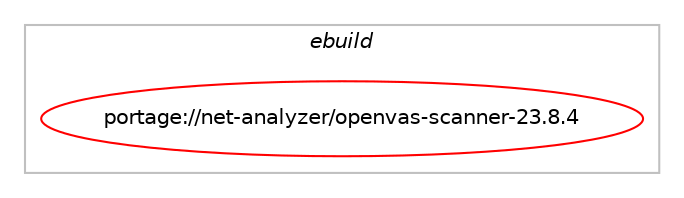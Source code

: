 digraph prolog {

# *************
# Graph options
# *************

newrank=true;
concentrate=true;
compound=true;
graph [rankdir=LR,fontname=Helvetica,fontsize=10,ranksep=1.5];#, ranksep=2.5, nodesep=0.2];
edge  [arrowhead=vee];
node  [fontname=Helvetica,fontsize=10];

# **********
# The ebuild
# **********

subgraph cluster_leftcol {
color=gray;
label=<<i>ebuild</i>>;
id [label="portage://net-analyzer/openvas-scanner-23.8.4", color=red, width=4, href="../net-analyzer/openvas-scanner-23.8.4.svg"];
}

# ****************
# The dependencies
# ****************

subgraph cluster_midcol {
color=gray;
label=<<i>dependencies</i>>;
subgraph cluster_compile {
fillcolor="#eeeeee";
style=filled;
label=<<i>compile</i>>;
# *** BEGIN UNKNOWN DEPENDENCY TYPE (TODO) ***
# id -> equal(use_conditional_group(positive,snmp,portage://net-analyzer/openvas-scanner-23.8.4,[package_dependency(portage://net-analyzer/openvas-scanner-23.8.4,install,no,net-analyzer,net-snmp,none,[,,],any_same_slot,[])]))
# *** END UNKNOWN DEPENDENCY TYPE (TODO) ***

# *** BEGIN UNKNOWN DEPENDENCY TYPE (TODO) ***
# id -> equal(package_dependency(portage://net-analyzer/openvas-scanner-23.8.4,install,no,acct-user,gvm,none,[,,],[],[]))
# *** END UNKNOWN DEPENDENCY TYPE (TODO) ***

# *** BEGIN UNKNOWN DEPENDENCY TYPE (TODO) ***
# id -> equal(package_dependency(portage://net-analyzer/openvas-scanner-23.8.4,install,no,app-crypt,gpgme,none,[,,],any_same_slot,[]))
# *** END UNKNOWN DEPENDENCY TYPE (TODO) ***

# *** BEGIN UNKNOWN DEPENDENCY TYPE (TODO) ***
# id -> equal(package_dependency(portage://net-analyzer/openvas-scanner-23.8.4,install,no,dev-db,redis,greaterequal,[5.0.3,,,5.0.3],[],[]))
# *** END UNKNOWN DEPENDENCY TYPE (TODO) ***

# *** BEGIN UNKNOWN DEPENDENCY TYPE (TODO) ***
# id -> equal(package_dependency(portage://net-analyzer/openvas-scanner-23.8.4,install,no,dev-libs,glib,greaterequal,[2.42,,,2.42],[slot(2)],[]))
# *** END UNKNOWN DEPENDENCY TYPE (TODO) ***

# *** BEGIN UNKNOWN DEPENDENCY TYPE (TODO) ***
# id -> equal(package_dependency(portage://net-analyzer/openvas-scanner-23.8.4,install,no,dev-libs,json-glib,greaterequal,[1.4.4,,,1.4.4],[],[]))
# *** END UNKNOWN DEPENDENCY TYPE (TODO) ***

# *** BEGIN UNKNOWN DEPENDENCY TYPE (TODO) ***
# id -> equal(package_dependency(portage://net-analyzer/openvas-scanner-23.8.4,install,no,dev-libs,libbsd,none,[,,],[],[]))
# *** END UNKNOWN DEPENDENCY TYPE (TODO) ***

# *** BEGIN UNKNOWN DEPENDENCY TYPE (TODO) ***
# id -> equal(package_dependency(portage://net-analyzer/openvas-scanner-23.8.4,install,no,dev-libs,libgcrypt,greaterequal,[1.6,,,1.6],any_same_slot,[]))
# *** END UNKNOWN DEPENDENCY TYPE (TODO) ***

# *** BEGIN UNKNOWN DEPENDENCY TYPE (TODO) ***
# id -> equal(package_dependency(portage://net-analyzer/openvas-scanner-23.8.4,install,no,dev-libs,libgpg-error,none,[,,],[],[]))
# *** END UNKNOWN DEPENDENCY TYPE (TODO) ***

# *** BEGIN UNKNOWN DEPENDENCY TYPE (TODO) ***
# id -> equal(package_dependency(portage://net-analyzer/openvas-scanner-23.8.4,install,no,dev-libs,libksba,greaterequal,[1.0.7,,,1.0.7],[],[]))
# *** END UNKNOWN DEPENDENCY TYPE (TODO) ***

# *** BEGIN UNKNOWN DEPENDENCY TYPE (TODO) ***
# id -> equal(package_dependency(portage://net-analyzer/openvas-scanner-23.8.4,install,no,net-analyzer,gvm-libs,greaterequal,[22.4,,,22.4],[],[]))
# *** END UNKNOWN DEPENDENCY TYPE (TODO) ***

# *** BEGIN UNKNOWN DEPENDENCY TYPE (TODO) ***
# id -> equal(package_dependency(portage://net-analyzer/openvas-scanner-23.8.4,install,no,net-libs,gnutls,greaterequal,[3.6.4,,,3.6.4],any_same_slot,[]))
# *** END UNKNOWN DEPENDENCY TYPE (TODO) ***

# *** BEGIN UNKNOWN DEPENDENCY TYPE (TODO) ***
# id -> equal(package_dependency(portage://net-analyzer/openvas-scanner-23.8.4,install,no,net-libs,libpcap,none,[,,],[],[]))
# *** END UNKNOWN DEPENDENCY TYPE (TODO) ***

# *** BEGIN UNKNOWN DEPENDENCY TYPE (TODO) ***
# id -> equal(package_dependency(portage://net-analyzer/openvas-scanner-23.8.4,install,no,net-libs,libssh,greaterequal,[0.6.0,,,0.6.0],any_same_slot,[]))
# *** END UNKNOWN DEPENDENCY TYPE (TODO) ***

# *** BEGIN UNKNOWN DEPENDENCY TYPE (TODO) ***
# id -> equal(package_dependency(portage://net-analyzer/openvas-scanner-23.8.4,install,no,net-misc,curl,greaterequal,[7.74.0,,,7.74.0],[],[use(enable(ssl),none)]))
# *** END UNKNOWN DEPENDENCY TYPE (TODO) ***

}
subgraph cluster_compileandrun {
fillcolor="#eeeeee";
style=filled;
label=<<i>compile and run</i>>;
}
subgraph cluster_run {
fillcolor="#eeeeee";
style=filled;
label=<<i>run</i>>;
# *** BEGIN UNKNOWN DEPENDENCY TYPE (TODO) ***
# id -> equal(use_conditional_group(positive,snmp,portage://net-analyzer/openvas-scanner-23.8.4,[package_dependency(portage://net-analyzer/openvas-scanner-23.8.4,run,no,net-analyzer,net-snmp,none,[,,],any_same_slot,[])]))
# *** END UNKNOWN DEPENDENCY TYPE (TODO) ***

# *** BEGIN UNKNOWN DEPENDENCY TYPE (TODO) ***
# id -> equal(package_dependency(portage://net-analyzer/openvas-scanner-23.8.4,run,no,acct-user,gvm,none,[,,],[],[]))
# *** END UNKNOWN DEPENDENCY TYPE (TODO) ***

# *** BEGIN UNKNOWN DEPENDENCY TYPE (TODO) ***
# id -> equal(package_dependency(portage://net-analyzer/openvas-scanner-23.8.4,run,no,app-crypt,gpgme,none,[,,],any_same_slot,[]))
# *** END UNKNOWN DEPENDENCY TYPE (TODO) ***

# *** BEGIN UNKNOWN DEPENDENCY TYPE (TODO) ***
# id -> equal(package_dependency(portage://net-analyzer/openvas-scanner-23.8.4,run,no,dev-db,redis,greaterequal,[5.0.3,,,5.0.3],[],[]))
# *** END UNKNOWN DEPENDENCY TYPE (TODO) ***

# *** BEGIN UNKNOWN DEPENDENCY TYPE (TODO) ***
# id -> equal(package_dependency(portage://net-analyzer/openvas-scanner-23.8.4,run,no,dev-libs,glib,greaterequal,[2.42,,,2.42],[slot(2)],[]))
# *** END UNKNOWN DEPENDENCY TYPE (TODO) ***

# *** BEGIN UNKNOWN DEPENDENCY TYPE (TODO) ***
# id -> equal(package_dependency(portage://net-analyzer/openvas-scanner-23.8.4,run,no,dev-libs,json-glib,greaterequal,[1.4.4,,,1.4.4],[],[]))
# *** END UNKNOWN DEPENDENCY TYPE (TODO) ***

# *** BEGIN UNKNOWN DEPENDENCY TYPE (TODO) ***
# id -> equal(package_dependency(portage://net-analyzer/openvas-scanner-23.8.4,run,no,dev-libs,libbsd,none,[,,],[],[]))
# *** END UNKNOWN DEPENDENCY TYPE (TODO) ***

# *** BEGIN UNKNOWN DEPENDENCY TYPE (TODO) ***
# id -> equal(package_dependency(portage://net-analyzer/openvas-scanner-23.8.4,run,no,dev-libs,libgcrypt,greaterequal,[1.6,,,1.6],any_same_slot,[]))
# *** END UNKNOWN DEPENDENCY TYPE (TODO) ***

# *** BEGIN UNKNOWN DEPENDENCY TYPE (TODO) ***
# id -> equal(package_dependency(portage://net-analyzer/openvas-scanner-23.8.4,run,no,dev-libs,libgpg-error,none,[,,],[],[]))
# *** END UNKNOWN DEPENDENCY TYPE (TODO) ***

# *** BEGIN UNKNOWN DEPENDENCY TYPE (TODO) ***
# id -> equal(package_dependency(portage://net-analyzer/openvas-scanner-23.8.4,run,no,dev-libs,libksba,greaterequal,[1.0.7,,,1.0.7],[],[]))
# *** END UNKNOWN DEPENDENCY TYPE (TODO) ***

# *** BEGIN UNKNOWN DEPENDENCY TYPE (TODO) ***
# id -> equal(package_dependency(portage://net-analyzer/openvas-scanner-23.8.4,run,no,net-analyzer,gvm-libs,greaterequal,[22.4,,,22.4],[],[]))
# *** END UNKNOWN DEPENDENCY TYPE (TODO) ***

# *** BEGIN UNKNOWN DEPENDENCY TYPE (TODO) ***
# id -> equal(package_dependency(portage://net-analyzer/openvas-scanner-23.8.4,run,no,net-libs,gnutls,greaterequal,[3.6.4,,,3.6.4],any_same_slot,[]))
# *** END UNKNOWN DEPENDENCY TYPE (TODO) ***

# *** BEGIN UNKNOWN DEPENDENCY TYPE (TODO) ***
# id -> equal(package_dependency(portage://net-analyzer/openvas-scanner-23.8.4,run,no,net-libs,libpcap,none,[,,],[],[]))
# *** END UNKNOWN DEPENDENCY TYPE (TODO) ***

# *** BEGIN UNKNOWN DEPENDENCY TYPE (TODO) ***
# id -> equal(package_dependency(portage://net-analyzer/openvas-scanner-23.8.4,run,no,net-libs,libssh,greaterequal,[0.6.0,,,0.6.0],any_same_slot,[]))
# *** END UNKNOWN DEPENDENCY TYPE (TODO) ***

# *** BEGIN UNKNOWN DEPENDENCY TYPE (TODO) ***
# id -> equal(package_dependency(portage://net-analyzer/openvas-scanner-23.8.4,run,no,net-misc,curl,greaterequal,[7.74.0,,,7.74.0],[],[use(enable(ssl),none)]))
# *** END UNKNOWN DEPENDENCY TYPE (TODO) ***

# *** BEGIN UNKNOWN DEPENDENCY TYPE (TODO) ***
# id -> equal(package_dependency(portage://net-analyzer/openvas-scanner-23.8.4,run,no,virtual,tmpfiles,none,[,,],[],[]))
# *** END UNKNOWN DEPENDENCY TYPE (TODO) ***

}
}

# **************
# The candidates
# **************

subgraph cluster_choices {
rank=same;
color=gray;
label=<<i>candidates</i>>;

}

}
